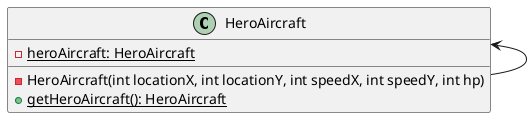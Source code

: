 @startuml
'https://plantuml.com/class-diagram

class HeroAircraft {
    - {static} heroAircraft: HeroAircraft
    - HeroAircraft(int locationX, int locationY, int speedX, int speedY, int hp)
    + {static} getHeroAircraft(): HeroAircraft
}

HeroAircraft <-- HeroAircraft

@enduml